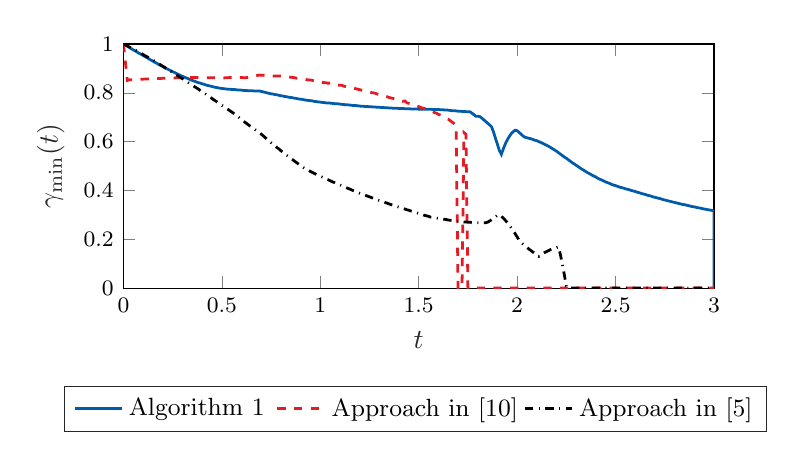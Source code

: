 % This file was created by matlab2tikz.
%
%The latest updates can be retrieved from
%  http://www.mathworks.com/matlabcentral/fileexchange/22022-matlab2tikz-matlab2tikz
%where you can also make suggestions and rate matlab2tikz.
%
\definecolor{mycolor1}{rgb}{0.0,0.361,0.671}%
\definecolor{mycolor2}{rgb}{0.89,0.106,0.137}%
%
\begin{tikzpicture}

\begin{axis}[%
width=7.5cm,
height=3.1cm,
at={(0in,0in)},
scale only axis,
xmin=0.000,
xmax=3.000,
xlabel style={font=\color{white!15!black}},
xlabel={$t$},
ymin=0.000,
ymax=1.000,
ylabel style={font=\color{white!15!black}},
ylabel={$\gamma_{\min}(t)$},
axis background/.style={fill=white},
legend columns = 3,
legend style={legend cell align=left, font=\small, align=left, draw=white!15!black,
	at={(-0.1,-0.4)}, anchor=north west,
	/tikz/column 2/.style={column sep=0.075cm}},
%legend image post style={line width = 1pt},
every tick label/.append style={font=\footnotesize}
]

\addplot [color=mycolor1, line width=1pt]
  table[row sep=crcr]{%
0	1\\
0.01	0.995\\
0.02	0.991\\
0.05	0.976\\
0.06	0.972\\
0.08	0.962\\
0.09	0.958\\
0.11	0.948\\
0.12	0.944\\
0.14	0.934\\
0.15	0.93\\
0.16	0.925\\
0.17	0.921\\
0.18	0.916\\
0.2	0.908\\
0.21	0.903\\
0.29	0.871\\
0.3	0.868\\
0.31	0.864\\
0.33	0.858\\
0.34	0.854\\
0.38	0.842\\
0.39	0.84\\
0.4	0.837\\
0.41	0.835\\
0.42	0.832\\
0.47	0.822\\
0.48	0.821\\
0.49	0.819\\
0.53	0.815\\
0.54	0.815\\
0.55	0.814\\
0.56	0.814\\
0.58	0.812\\
0.59	0.812\\
0.61	0.81\\
0.62	0.81\\
0.63	0.809\\
0.65	0.809\\
0.66	0.808\\
0.69	0.808\\
0.75	0.796\\
0.76	0.795\\
0.77	0.793\\
0.78	0.792\\
0.8	0.788\\
0.81	0.787\\
0.82	0.785\\
0.83	0.784\\
0.84	0.782\\
0.86	0.78\\
0.87	0.778\\
0.88	0.777\\
0.89	0.775\\
0.91	0.773\\
0.92	0.771\\
0.96	0.767\\
0.97	0.765\\
1.04	0.758\\
1.05	0.758\\
1.08	0.755\\
1.09	0.755\\
1.13	0.751\\
1.14	0.751\\
1.17	0.748\\
1.18	0.748\\
1.21	0.745\\
1.22	0.745\\
1.23	0.744\\
1.24	0.744\\
1.25	0.743\\
1.26	0.743\\
1.27	0.742\\
1.28	0.742\\
1.29	0.741\\
1.3	0.741\\
1.31	0.74\\
1.32	0.74\\
1.33	0.739\\
1.34	0.739\\
1.35	0.738\\
1.36	0.738\\
1.37	0.737\\
1.39	0.737\\
1.4	0.736\\
1.42	0.736\\
1.43	0.735\\
1.45	0.735\\
1.46	0.734\\
1.49	0.734\\
1.5	0.733\\
1.56	0.733\\
1.57	0.732\\
1.6	0.732\\
1.61	0.731\\
1.62	0.731\\
1.63	0.73\\
1.64	0.73\\
1.67	0.727\\
1.68	0.727\\
1.7	0.725\\
1.71	0.725\\
1.72	0.724\\
1.73	0.724\\
1.74	0.723\\
1.76	0.723\\
1.78	0.711\\
1.79	0.704\\
1.8	0.704\\
1.81	0.703\\
1.82	0.697\\
1.86	0.669\\
1.87	0.661\\
1.88	0.64\\
1.89	0.614\\
1.91	0.564\\
1.92	0.548\\
1.93	0.571\\
1.94	0.591\\
1.95	0.607\\
1.96	0.621\\
1.97	0.633\\
1.98	0.641\\
1.99	0.647\\
2	0.645\\
2.02	0.631\\
2.03	0.623\\
2.04	0.618\\
2.07	0.612\\
2.09	0.606\\
2.1	0.604\\
2.11	0.6\\
2.12	0.597\\
2.16	0.581\\
2.2	0.561\\
2.24	0.537\\
2.25	0.532\\
2.28	0.514\\
2.29	0.509\\
2.3	0.503\\
2.31	0.498\\
2.32	0.492\\
2.36	0.472\\
2.37	0.468\\
2.38	0.463\\
2.4	0.455\\
2.41	0.45\\
2.42	0.446\\
2.43	0.443\\
2.45	0.435\\
2.47	0.429\\
2.48	0.425\\
2.49	0.422\\
2.5	0.42\\
2.52	0.414\\
2.54	0.41\\
2.55	0.407\\
2.57	0.403\\
2.58	0.4\\
2.6	0.396\\
2.61	0.393\\
2.62	0.391\\
2.63	0.388\\
2.65	0.384\\
2.66	0.381\\
2.68	0.377\\
2.69	0.374\\
2.73	0.366\\
2.74	0.363\\
2.84	0.343\\
2.85	0.342\\
2.89	0.334\\
2.9	0.333\\
2.92	0.329\\
2.93	0.328\\
2.95	0.324\\
2.96	0.323\\
2.97	0.321\\
2.98	0.32\\
2.99	0.318\\
3	0.317\\
3	0\\
};
\addlegendentry{Algorithm 1}

\addplot [color=mycolor2, dashed, line width=1pt]
  table[row sep=crcr]{%
0	1.000\\
0.02	0.851\\
0.03	0.853\\
0.04	0.854\\
0.05	0.854\\
0.06	0.855\\
0.08	0.855\\
0.09	0.856\\
0.1	0.856\\
0.11	0.857\\
0.13	0.857\\
0.14	0.858\\
0.16	0.858\\
0.17	0.859\\
0.19	0.859\\
0.2	0.86\\
0.22	0.86\\
0.23	0.861\\
0.26	0.861\\
0.27	0.862\\
0.32	0.862\\
0.33	0.863\\
0.41	0.863\\
0.42	0.862\\
0.46	0.862\\
0.47	0.861\\
0.48	0.861\\
0.49	0.86\\
0.5	0.861\\
0.51	0.861\\
0.52	0.862\\
0.53	0.862\\
0.54	0.863\\
0.55	0.863\\
0.56	0.864\\
0.57	0.864\\
0.58	0.863\\
0.6	0.863\\
0.61	0.862\\
0.62	0.862\\
0.63	0.863\\
0.64	0.865\\
0.65	0.866\\
0.67	0.87\\
0.68	0.871\\
0.69	0.873\\
0.7	0.872\\
0.71	0.872\\
0.72	0.871\\
0.73	0.871\\
0.74	0.87\\
0.75	0.87\\
0.76	0.869\\
0.8	0.869\\
0.82	0.867\\
0.83	0.865\\
0.84	0.865\\
0.87	0.862\\
0.88	0.86\\
0.89	0.86\\
0.9	0.858\\
0.92	0.856\\
0.93	0.854\\
0.94	0.853\\
0.95	0.853\\
0.97	0.849\\
0.98	0.848\\
0.99	0.846\\
1	0.845\\
1.01	0.843\\
1.03	0.841\\
1.04	0.839\\
1.05	0.841\\
1.06	0.837\\
1.07	0.835\\
1.08	0.834\\
1.09	0.832\\
1.1	0.831\\
1.11	0.831\\
1.12	0.827\\
1.13	0.826\\
1.16	0.82\\
1.17	0.819\\
1.26	0.801\\
1.27	0.8\\
1.28	0.798\\
1.3	0.792\\
1.34	0.784\\
1.35	0.781\\
1.37	0.777\\
1.38	0.774\\
1.4	0.77\\
1.41	0.767\\
1.42	0.765\\
1.43	0.767\\
1.44	0.759\\
1.45	0.757\\
1.47	0.751\\
1.49	0.747\\
1.5	0.744\\
1.51	0.74\\
1.53	0.736\\
1.56	0.727\\
1.58	0.719\\
1.59	0.717\\
1.6	0.712\\
1.61	0.709\\
1.62	0.705\\
1.64	0.695\\
1.65	0.692\\
1.69	0.668\\
1.7	0\\
1.72	0\\
1.73	0.637\\
1.74	0.63\\
1.75	0\\
3	0\\
};
\addlegendentry{Approach in [10]}

\addplot [color=black, dashdotted, line width=1pt]
  table[row sep=crcr]{%
0	1\\
0.03	0.988\\
0.04	0.983\\
0.07	0.971\\
0.08	0.966\\
0.09	0.962\\
0.11	0.952\\
0.12	0.948\\
0.14	0.938\\
0.15	0.934\\
0.27	0.874\\
0.28	0.868\\
0.32	0.848\\
0.33	0.842\\
0.35	0.832\\
0.36	0.826\\
0.38	0.816\\
0.39	0.81\\
0.4	0.805\\
0.41	0.799\\
0.42	0.794\\
0.43	0.788\\
0.44	0.783\\
0.46	0.771\\
0.47	0.766\\
0.48	0.76\\
0.49	0.755\\
0.5	0.749\\
0.51	0.744\\
0.52	0.738\\
0.53	0.733\\
0.54	0.727\\
0.55	0.722\\
0.58	0.704\\
0.59	0.697\\
0.6	0.691\\
0.61	0.684\\
0.64	0.666\\
0.65	0.661\\
0.67	0.649\\
0.68	0.644\\
0.69	0.638\\
0.75	0.596\\
0.76	0.59\\
0.78	0.576\\
0.79	0.57\\
0.8	0.563\\
0.81	0.557\\
0.82	0.55\\
0.91	0.496\\
0.92	0.491\\
0.94	0.483\\
0.95	0.478\\
1	0.458\\
1.01	0.455\\
1.03	0.447\\
1.04	0.444\\
1.06	0.436\\
1.07	0.433\\
1.08	0.429\\
1.1	0.423\\
1.11	0.419\\
1.12	0.416\\
1.13	0.412\\
1.15	0.406\\
1.16	0.402\\
1.19	0.393\\
1.2	0.389\\
1.3	0.359\\
1.31	0.357\\
1.36	0.342\\
1.37	0.34\\
1.39	0.334\\
1.4	0.332\\
1.42	0.326\\
1.43	0.324\\
1.44	0.321\\
1.45	0.319\\
1.46	0.316\\
1.47	0.314\\
1.48	0.311\\
1.49	0.309\\
1.5	0.306\\
1.51	0.304\\
1.53	0.298\\
1.55	0.294\\
1.56	0.291\\
1.57	0.29\\
1.58	0.288\\
1.6	0.286\\
1.61	0.284\\
1.64	0.281\\
1.65	0.279\\
1.73	0.271\\
1.74	0.271\\
1.75	0.27\\
1.76	0.27\\
1.77	0.269\\
1.78	0.269\\
1.79	0.268\\
1.84	0.268\\
1.85	0.27\\
1.87	0.28\\
1.9	0.298\\
1.91	0.301\\
1.93	0.287\\
1.95	0.269\\
1.97	0.247\\
1.99	0.223\\
2.01	0.197\\
2.02	0.187\\
2.04	0.173\\
2.05	0.167\\
2.06	0.16\\
2.11	0.13\\
2.12	0.136\\
2.14	0.146\\
2.17	0.158\\
2.19	0.164\\
2.2	0.166\\
2.21	0.169\\
2.22	0.137\\
2.23	0.097\\
2.24	0.054\\
2.25	0.009\\
2.26	0\\
3	0\\
};
\addlegendentry{Approach in [5]}

\end{axis}

\end{tikzpicture}%